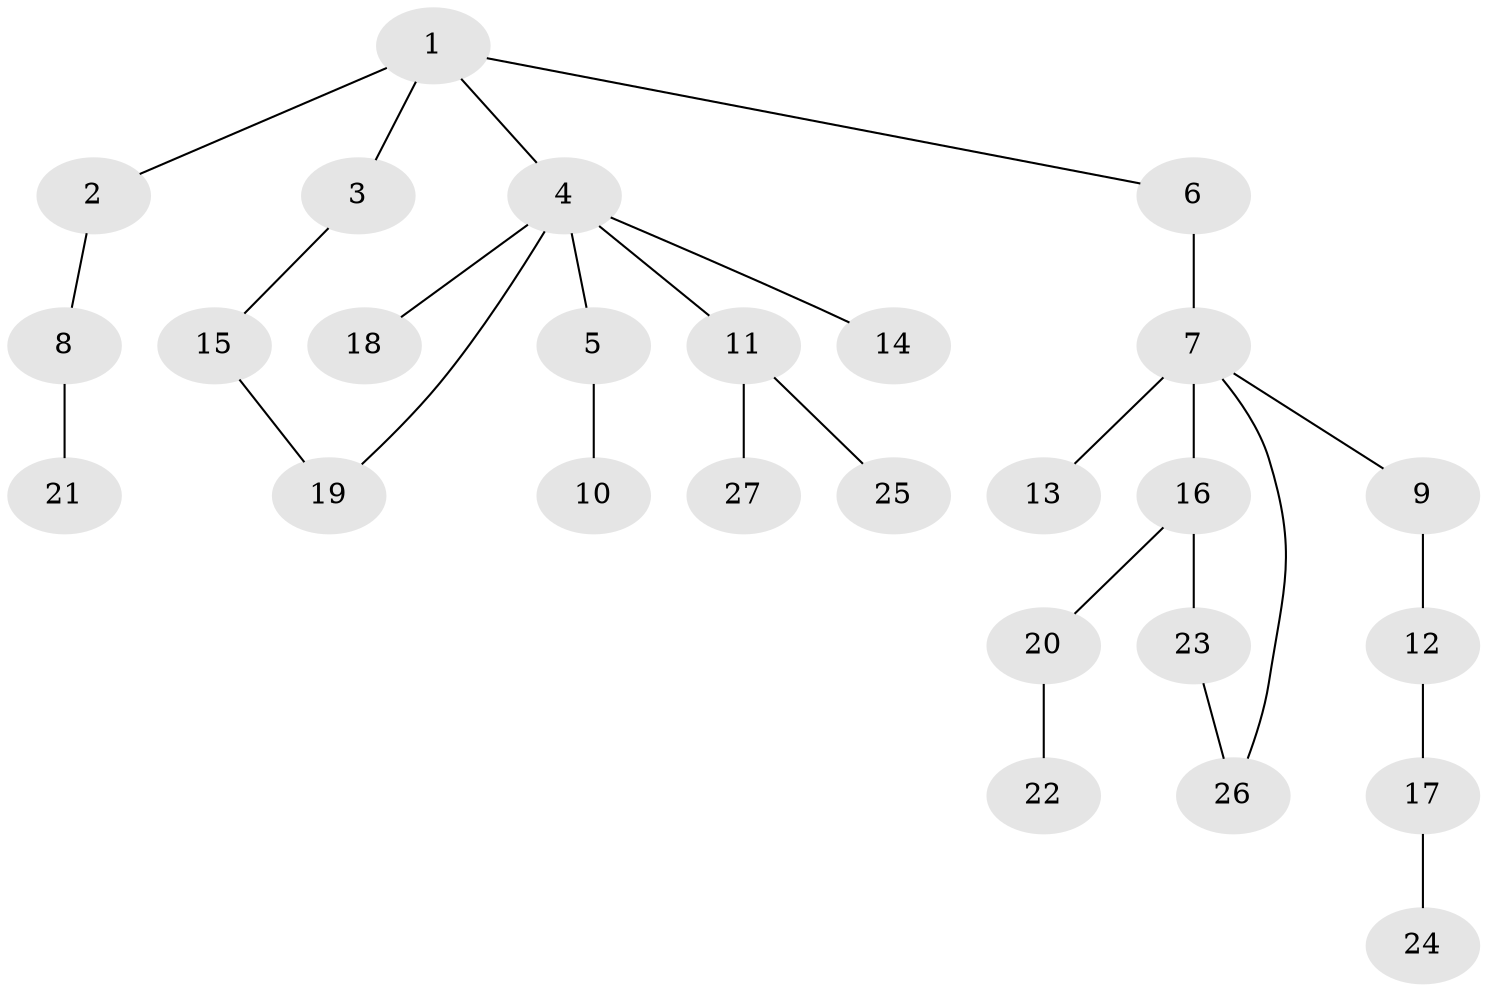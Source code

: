 // original degree distribution, {5: 0.018867924528301886, 2: 0.32075471698113206, 3: 0.1320754716981132, 4: 0.09433962264150944, 1: 0.41509433962264153, 6: 0.018867924528301886}
// Generated by graph-tools (version 1.1) at 2025/34/03/09/25 02:34:15]
// undirected, 27 vertices, 28 edges
graph export_dot {
graph [start="1"]
  node [color=gray90,style=filled];
  1;
  2;
  3;
  4;
  5;
  6;
  7;
  8;
  9;
  10;
  11;
  12;
  13;
  14;
  15;
  16;
  17;
  18;
  19;
  20;
  21;
  22;
  23;
  24;
  25;
  26;
  27;
  1 -- 2 [weight=1.0];
  1 -- 3 [weight=1.0];
  1 -- 4 [weight=1.0];
  1 -- 6 [weight=1.0];
  2 -- 8 [weight=1.0];
  3 -- 15 [weight=1.0];
  4 -- 5 [weight=1.0];
  4 -- 11 [weight=1.0];
  4 -- 14 [weight=1.0];
  4 -- 18 [weight=1.0];
  4 -- 19 [weight=1.0];
  5 -- 10 [weight=3.0];
  6 -- 7 [weight=4.0];
  7 -- 9 [weight=1.0];
  7 -- 13 [weight=1.0];
  7 -- 16 [weight=1.0];
  7 -- 26 [weight=1.0];
  8 -- 21 [weight=1.0];
  9 -- 12 [weight=1.0];
  11 -- 25 [weight=1.0];
  11 -- 27 [weight=1.0];
  12 -- 17 [weight=1.0];
  15 -- 19 [weight=1.0];
  16 -- 20 [weight=1.0];
  16 -- 23 [weight=1.0];
  17 -- 24 [weight=1.0];
  20 -- 22 [weight=1.0];
  23 -- 26 [weight=1.0];
}
